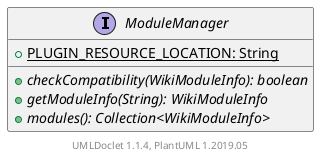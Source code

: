 @startuml

    interface ModuleManager [[ModuleManager.html]] {
        {static} +PLUGIN_RESOURCE_LOCATION: String
        {abstract} +checkCompatibility(WikiModuleInfo): boolean
        {abstract} +getModuleInfo(String): WikiModuleInfo
        {abstract} +modules(): Collection<WikiModuleInfo>
    }


    center footer UMLDoclet 1.1.4, PlantUML 1.2019.05
@enduml
